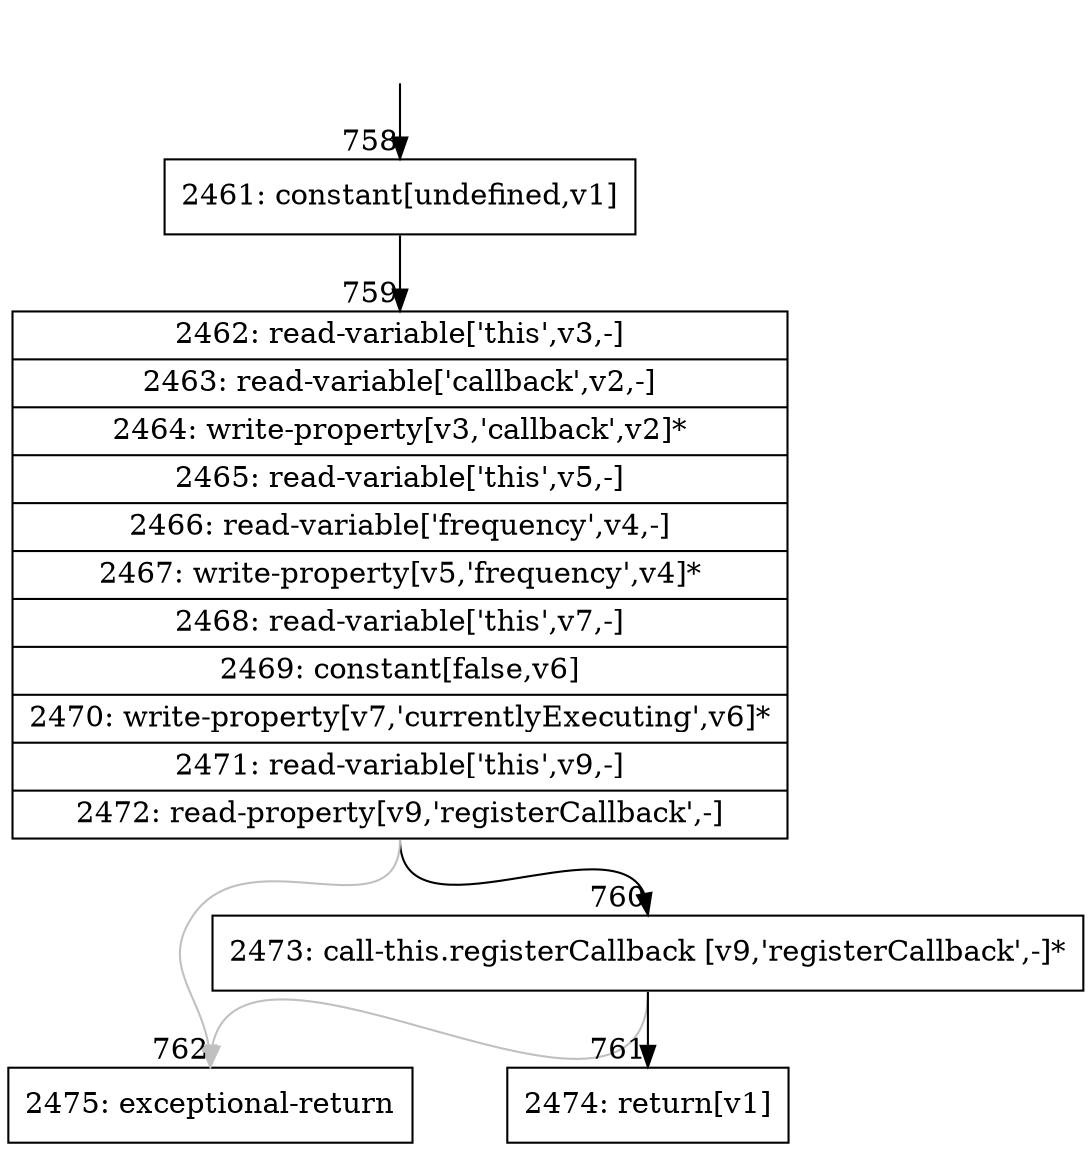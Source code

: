 digraph {
rankdir="TD"
BB_entry61[shape=none,label=""];
BB_entry61 -> BB758 [tailport=s, headport=n, headlabel="    758"]
BB758 [shape=record label="{2461: constant[undefined,v1]}" ] 
BB758 -> BB759 [tailport=s, headport=n, headlabel="      759"]
BB759 [shape=record label="{2462: read-variable['this',v3,-]|2463: read-variable['callback',v2,-]|2464: write-property[v3,'callback',v2]*|2465: read-variable['this',v5,-]|2466: read-variable['frequency',v4,-]|2467: write-property[v5,'frequency',v4]*|2468: read-variable['this',v7,-]|2469: constant[false,v6]|2470: write-property[v7,'currentlyExecuting',v6]*|2471: read-variable['this',v9,-]|2472: read-property[v9,'registerCallback',-]}" ] 
BB759 -> BB760 [tailport=s, headport=n, headlabel="      760"]
BB759 -> BB762 [tailport=s, headport=n, color=gray, headlabel="      762"]
BB760 [shape=record label="{2473: call-this.registerCallback [v9,'registerCallback',-]*}" ] 
BB760 -> BB761 [tailport=s, headport=n, headlabel="      761"]
BB760 -> BB762 [tailport=s, headport=n, color=gray]
BB761 [shape=record label="{2474: return[v1]}" ] 
BB762 [shape=record label="{2475: exceptional-return}" ] 
//#$~ 512
}
